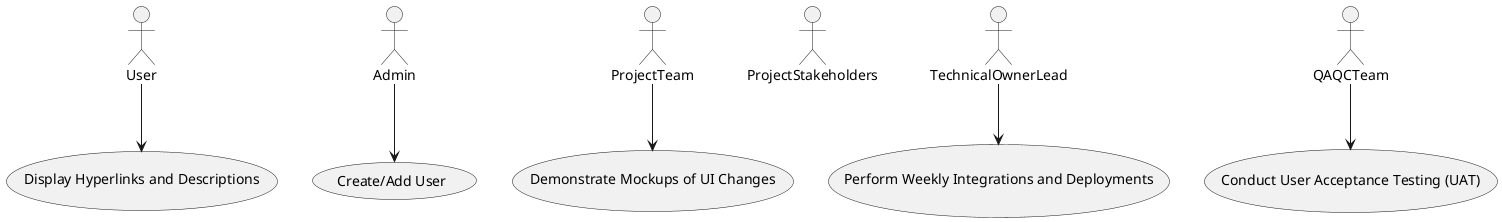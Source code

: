 @startuml
actor User
actor Admin
actor ProjectTeam
actor ProjectStakeholders
actor TechnicalOwnerLead
actor QAQCTeam

usecase "Display Hyperlinks and Descriptions" as UC1
usecase "Create/Add User" as UC2
usecase "Demonstrate Mockups of UI Changes" as UC3
usecase "Conduct User Acceptance Testing (UAT)" as UC4
usecase "Perform Weekly Integrations and Deployments" as UC5

User --> UC1
Admin --> UC2
ProjectTeam --> UC3
QAQCTeam --> UC4
TechnicalOwnerLead --> UC5
@enduml